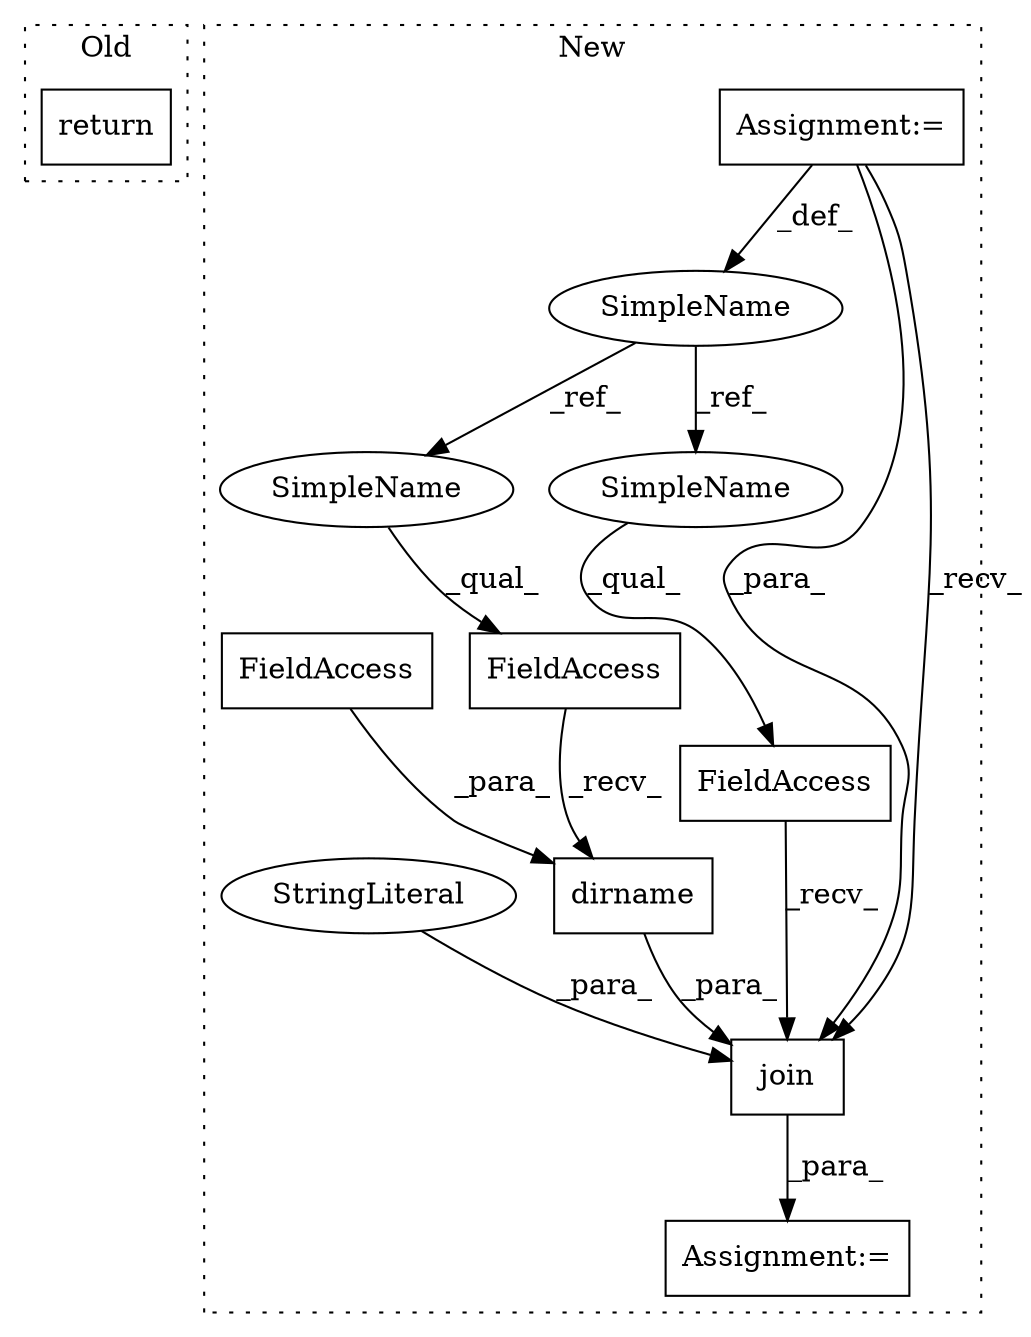 digraph G {
subgraph cluster0 {
1 [label="return" a="41" s="2050" l="7" shape="box"];
label = "Old";
style="dotted";
}
subgraph cluster1 {
2 [label="dirname" a="32" s="2206,2222" l="8,1" shape="box"];
3 [label="FieldAccess" a="22" s="2198" l="7" shape="box"];
4 [label="SimpleName" a="42" s="2057" l="2" shape="ellipse"];
5 [label="FieldAccess" a="22" s="2185" l="7" shape="box"];
6 [label="Assignment:=" a="7" s="2184" l="1" shape="box"];
7 [label="Assignment:=" a="7" s="2057" l="2" shape="box"];
8 [label="FieldAccess" a="22" s="2214" l="8" shape="box"];
9 [label="join" a="32" s="2193,2243" l="5,1" shape="box"];
10 [label="StringLiteral" a="45" s="2224" l="19" shape="ellipse"];
11 [label="SimpleName" a="42" s="2198" l="2" shape="ellipse"];
12 [label="SimpleName" a="42" s="2185" l="2" shape="ellipse"];
label = "New";
style="dotted";
}
2 -> 9 [label="_para_"];
3 -> 2 [label="_recv_"];
4 -> 11 [label="_ref_"];
4 -> 12 [label="_ref_"];
5 -> 9 [label="_recv_"];
7 -> 9 [label="_para_"];
7 -> 9 [label="_recv_"];
7 -> 4 [label="_def_"];
8 -> 2 [label="_para_"];
9 -> 6 [label="_para_"];
10 -> 9 [label="_para_"];
11 -> 3 [label="_qual_"];
12 -> 5 [label="_qual_"];
}